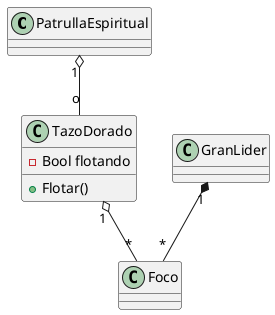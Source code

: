 @startuml diagrama

class PatrullaEspiritual
Class GranLider
class TazoDorado{
    - Bool flotando
    + Flotar()
}
class Foco

PatrullaEspiritual "1" o-- "o" TazoDorado
GranLider "1" *-- "*" Foco
TazoDorado "1" o-- "*" Foco

@enduml